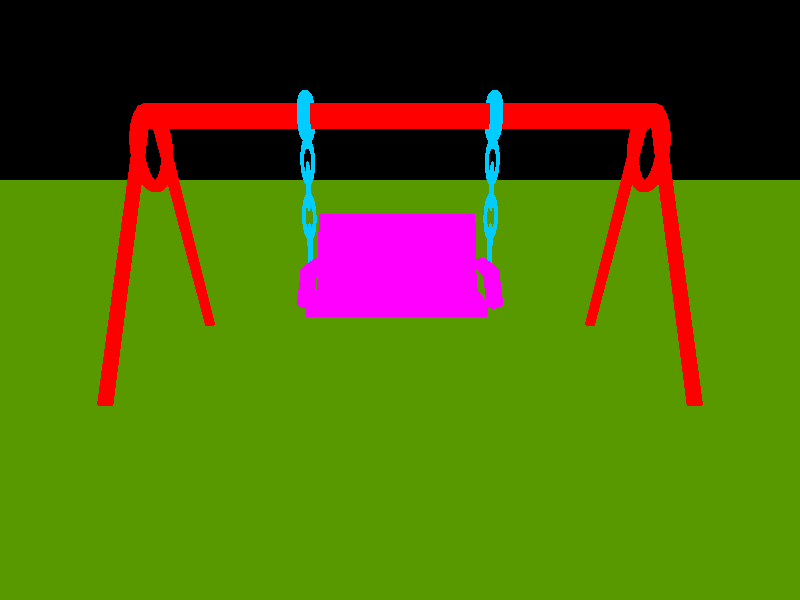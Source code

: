 // perspective (default) camera
camera {
  //location  <-9.0, 2.0, 1.0>
  location  <0, 2.0, -10.0>  
  //location  <9.0, 2.0, 1.0>
  look_at   <0.0, 0.0,  0.0>
  right     x*image_width/image_height
}
                             
                             
// create a regular point light source
light_source {
  0*x                  // light's position (translated below)
  color rgb <1,1,1>    // light's color
  translate <-20, 40, -20>
}
      
plane { <0,1,0>, 0  hollow // normal vector, distance to zero ----

    texture{ pigment{ color rgb<0.35,0.60, 0.00> }
         normal { bumps 0.25 scale 0.05 }
             finish { phong 1 }
           } // end of texture
    scale < 1, 1, 1>
    translate<2,-1,0>
} // end of plane ------------------------------------------
   

cylinder { <-1,0,0>,<1,0,0>, 0.20
texture { pigment { color rgb<1,0,0>}
       //normal  { bumps 0.5 scale <0.25, 0.005,0.005>}  
         finish  { phong 0.5 reflection{ 0.00 metallic 0.00} } 
       } // end of texture
scale <4,1,1> rotate<0,0,0> translate<0,3,0>
} // end of cylinder  ------------------------------------


torus { 0.6,0.1 
    texture { pigment{ color rgb<1,0,0> }
              finish { phong 0.4 }
            } // end of texture
    scale <1,1,1> rotate<90,90,0> translate<4,2.5,0>
  } // end of torus  -------------------------------  
     
     
torus { 0.6,0.1 
    texture { pigment{ color rgb<1,0,0> }
              finish { phong 0.4 }
            } // end of texture
    scale <1,1,1> rotate<90,90,0> translate<-4,2.5,0>
  } // end of torus  -------------------------------              
        
        
cylinder { <0,0,0>,<0,2.00,0>, 0.10 

   texture { pigment { color rgb<1,0,0> }
           //normal  { bumps 0.5 scale <0.005,0.25,0.005>}
             finish  { phong 0.5 reflection{ 0.00 metallic 0.00} } 
           } // end of texture

   scale <1,2.3,1> rotate<27,0,0> translate<-4,-1,-2.3>
 } // end of cylinder -------------------------------------



cylinder { <0,0,0>,<0,2.00,0>, 0.10 

   texture { pigment { color rgb<1,0,0> }
           //normal  { bumps 0.5 scale <0.005,0.25,0.005>}
             finish  { phong 0.5 reflection{ 0.00 metallic 0.00} } 
           } // end of texture

   scale <1,2.3,1> rotate<27,0,0> translate<4,-1,-2.3>
 } // end of cylinder -------------------------------------

 cylinder { <0,0,0>,<0,2.00,0>, 0.10 

   texture { pigment { color rgb<1,0,0> }
           //normal  { bumps 0.5 scale <0.005,0.25,0.005>}
             finish  { phong 0.5 reflection{ 0.00 metallic 0.00} } 
           } // end of texture

   scale <1,2.3,1> rotate<-27,0,0> translate<-4,-1,2.3>
 } // end of cylinder -------------------------------------


  cylinder { <0,0,0>,<0,2.00,0>, 0.10 

   texture { pigment { color rgb<1,0,0> }
           //normal  { bumps 0.5 scale <0.005,0.25,0.005>}
             finish  { phong 0.5 reflection{ 0.00 metallic 0.00} } 
           } // end of texture

   scale <1,2.3,1> rotate<-27,0,0> translate<4,-1,2.3>
 } // end of cylinder -------------------------------------   
 
 
 torus { 0.3,0.1 
    texture { pigment{ color rgb<0,0.8,1> }
              finish { phong 0.4 }
            } // end of texture
    scale <1,1,1> rotate<90,90,0> translate<1.5,3,0>
  } // end of torus  -------------------------------
                                                    
                                                    
 torus { 0.3,0.1 
    texture { pigment{ color rgb<0,0.8,1> }
              finish { phong 0.4 }
            } // end of texture
    scale <0.3,0.3,1> rotate<90,0,0> translate<1.5,2.3,0>
  } // end of torus  -------------------------------   
  
  torus { 0.3,0.1 
    texture { pigment{ color rgb<0,0.8,1> }
              finish { phong 0.4 }
            } // end of texture
    scale <0.3,0.3,1> rotate<90,90,0> translate<1.5,1.9,0>
  } // end of torus  -------------------------------      
  
  torus { 0.3,0.1 
    texture { pigment{ color rgb<0,0.8,1> }
              finish { phong 0.4 }
            } // end of texture
    scale <0.3,0.3,1> rotate<90,0,0> translate<1.5,1.4,0>
  } // end of torus  -------------------------------
  
  torus { 0.3,0.1 
    texture { pigment{ color rgb<0,0.8,1> }
              finish { phong 0.4 }
            } // end of texture
    scale <0.3,0.3,1> rotate<90,90,0> translate<1.5,0.9,0>
  } // end of torus  ------------------------------- 
                                          
                                                    
 torus { 0.3,0.1 
    texture { pigment{ color rgb<0,0.8,1> }
              finish { phong 0.4 }
            } // end of texture
    scale <1,1,1> rotate<90,90,0> translate<-1.5,3,0>
  } // end of torus  -------------------------------
  
  torus { 0.3,0.1 
    texture { pigment{ color rgb<0,0.8,1> }
              finish { phong 0.4 }
            } // end of texture
    scale <0.3,0.3,1> rotate<90,0,0> translate<-1.5,2.3,0>
  } // end of torus  -------------------------------   
  
  torus { 0.3,0.1 
    texture { pigment{ color rgb<0,0.8,1> }
              finish { phong 0.4 }
            } // end of texture
    scale <0.3,0.3,1> rotate<90,90,0> translate<-1.5,1.9,0>
  } // end of torus  -------------------------------      
  
  torus { 0.3,0.1 
    texture { pigment{ color rgb<0,0.8,1> }
              finish { phong 0.4 }
            } // end of texture
    scale <0.3,0.3,1> rotate<90,0,0> translate<-1.5,1.4,0>
  } // end of torus  -------------------------------
  
  torus { 0.3,0.1 
    texture { pigment{ color rgb<0,0.8,1> }
              finish { phong 0.4 }
            } // end of texture
    scale <0.3,0.3,1> rotate<90,90,0> translate<-1.5,0.9,0>
  } // end of torus  ------------------------------- 
  
 box { <0,0,0>,< 1.00, 1.00, 1.00>   

      texture { pigment{ color rgb<1.00, .00, 1.00>*1.1}  
                finish { phong 1 reflection{ 0.00 metallic 0.00} } 
              } // end of texture

      scale <2.7,1.3,0.3> rotate<20,0,0> translate<-1.4,0.2,0> 
    } // end of box --------------------------------------    
    
 box { <0,0,0>,<1.00, 1.00, 1.00>   

      texture { pigment{ color rgb<1.00, .00, 1.00>*1.1}  
                finish { phong 1 reflection{ 0.00 metallic 0.00} } 
              } // end of texture

      scale <2.7,1.3,0.2> rotate<-90,0,0> translate<-1.4,0,0> 
    } // end of box --------------------------------------
    
cylinder { <-1,0,0>,<1,0,0>, 0.30
           texture { pigment { color rgb<1,0,1>}
                   //normal  { bumps 0.5 scale <0.25, 0.005,0.005>}  
                     finish  { phong 0.5 reflection{ 0.00 metallic 0.00} } 
                   } // end of texture
           scale <0.5,0.3,0.5> rotate<0,90,0> translate<1.4,0.6,-0.3>
         } // end of cylinder  ------------------------------------

cylinder { <0,0,0>,<0,2.00,0>, 0.25 

           texture { pigment { color rgb<1,0,1> }
                   //normal  { bumps 0.5 scale <0.005,0.25,0.005>}
                     finish  { phong 0.5 reflection{ 0.00 metallic 0.00} } 
                   } // end of texture

           scale <0.5,0.3,0.5> rotate<45,0,0> translate<1.4,0.2,-1.3>
         } // end of cylinder -------------------------------------
                                                                  
                                                                  
cylinder { <-1,0,0>,<1,0,0>, 0.30
           texture { pigment { color rgb<1,0,1>}
                   //normal  { bumps 0.5 scale <0.25, 0.005,0.005>}  
                     finish  { phong 0.5 reflection{ 0.00 metallic 0.00} } 
                   } // end of texture
           scale <0.5,0.3,0.5> rotate<0,90,0> translate<-1.4,0.6,-0.3>
         } // end of cylinder  ------------------------------------

cylinder { <0,0,0>,<0,2.00,0>, 0.25 

           texture { pigment { color rgb<1,0,1> }
                   //normal  { bumps 0.5 scale <0.005,0.25,0.005>}
                     finish  { phong 0.5 reflection{ 0.00 metallic 0.00} } 
                   } // end of texture

           scale <0.5,0.3,0.5> rotate<45,0,0> translate<-1.4,0.2,-1.3>
         } // end of cylinder -------------------------------------
  